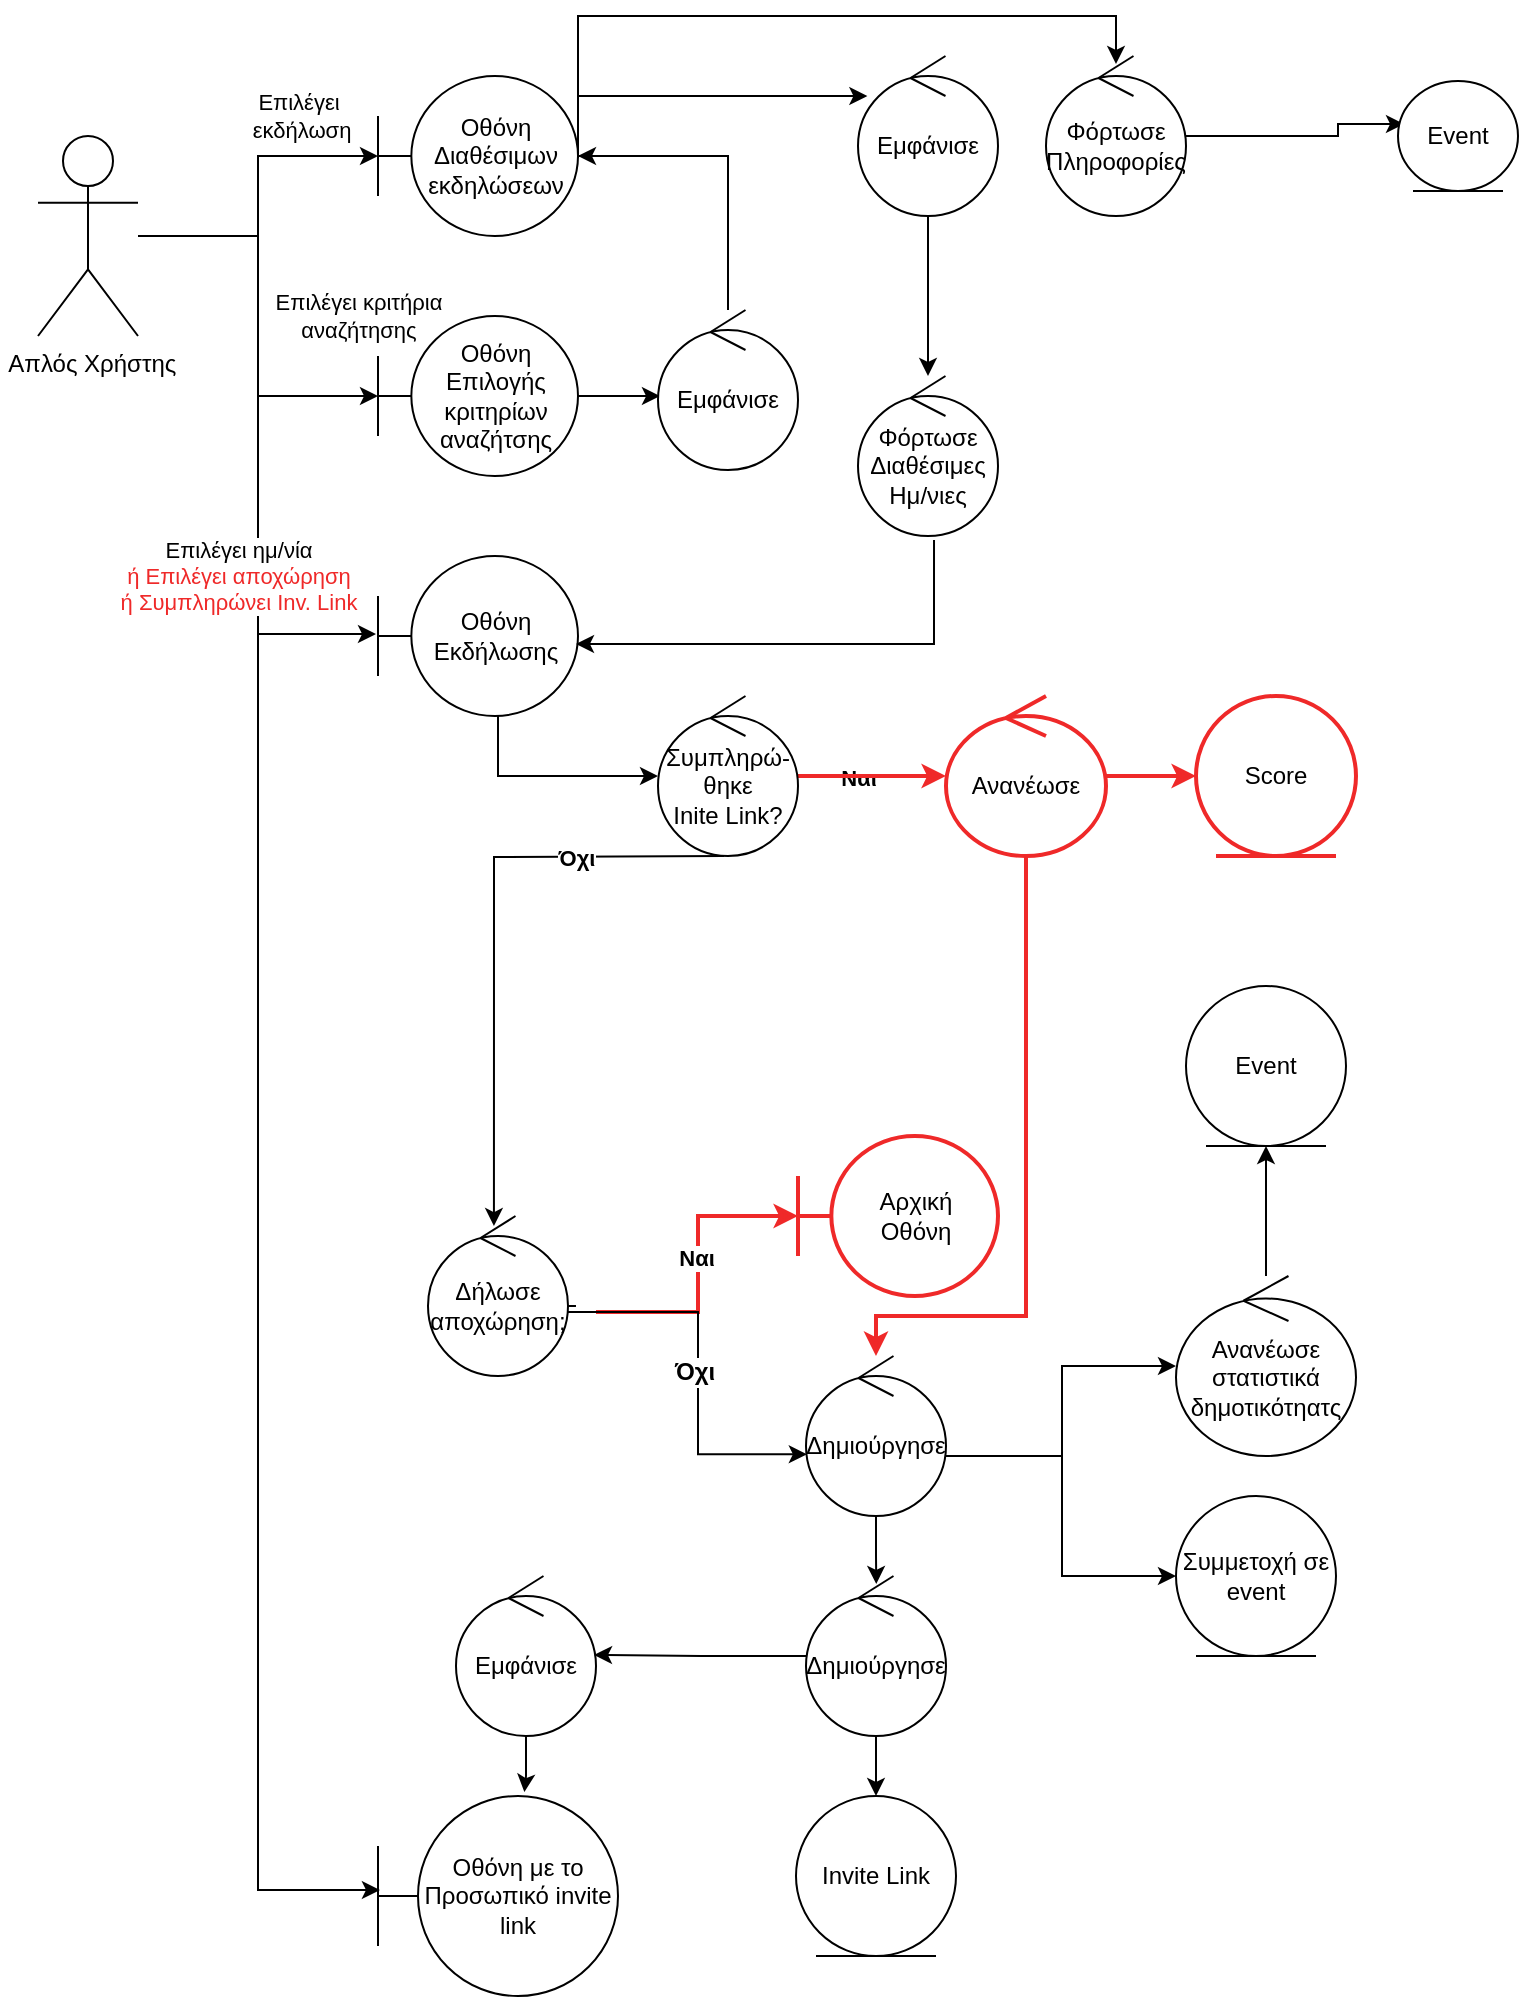 <mxfile version="21.2.9" type="device" pages="2">
  <diagram id="t4k0E-SABpgM97s7EL_-" name="Page-3">
    <mxGraphModel dx="1562" dy="818" grid="1" gridSize="10" guides="1" tooltips="1" connect="1" arrows="1" fold="1" page="1" pageScale="1" pageWidth="850" pageHeight="1100" math="0" shadow="0">
      <root>
        <mxCell id="0" />
        <mxCell id="1" parent="0" />
        <mxCell id="RdPhc7EFlPakd53mFmWk-3" style="edgeStyle=orthogonalEdgeStyle;rounded=0;orthogonalLoop=1;jettySize=auto;html=1;" parent="1" source="485rjCYsF4bykk35fohO-1" target="8aYvebIrIMW1gFPimgRE-1" edge="1">
          <mxGeometry relative="1" as="geometry" />
        </mxCell>
        <mxCell id="RdPhc7EFlPakd53mFmWk-4" value="Επιλέγει&lt;br&gt;&amp;nbsp;εκδήλωση" style="edgeLabel;html=1;align=center;verticalAlign=middle;resizable=0;points=[];" parent="RdPhc7EFlPakd53mFmWk-3" vertex="1" connectable="0">
          <mxGeometry x="0.163" y="-5" relative="1" as="geometry">
            <mxPoint x="15" y="-27" as="offset" />
          </mxGeometry>
        </mxCell>
        <mxCell id="NXZrL_3qnQfTrOwrGrDA-2" style="edgeStyle=orthogonalEdgeStyle;rounded=0;orthogonalLoop=1;jettySize=auto;html=1;" parent="1" source="485rjCYsF4bykk35fohO-1" target="NXZrL_3qnQfTrOwrGrDA-1" edge="1">
          <mxGeometry relative="1" as="geometry" />
        </mxCell>
        <mxCell id="NXZrL_3qnQfTrOwrGrDA-3" value="Επιλέγει κριτήρια &lt;br&gt;αναζήτησης" style="edgeLabel;html=1;align=center;verticalAlign=middle;resizable=0;points=[];" parent="NXZrL_3qnQfTrOwrGrDA-2" vertex="1" connectable="0">
          <mxGeometry x="0.17" y="3" relative="1" as="geometry">
            <mxPoint x="47" y="-17" as="offset" />
          </mxGeometry>
        </mxCell>
        <mxCell id="MpqgmqiErPWoHgp3vNXM-6" style="edgeStyle=orthogonalEdgeStyle;rounded=0;orthogonalLoop=1;jettySize=auto;html=1;entryX=0.008;entryY=0.47;entryDx=0;entryDy=0;entryPerimeter=0;" parent="1" source="485rjCYsF4bykk35fohO-1" target="MpqgmqiErPWoHgp3vNXM-4" edge="1">
          <mxGeometry relative="1" as="geometry" />
        </mxCell>
        <mxCell id="NXZrL_3qnQfTrOwrGrDA-12" style="edgeStyle=orthogonalEdgeStyle;rounded=0;orthogonalLoop=1;jettySize=auto;html=1;entryX=-0.01;entryY=0.488;entryDx=0;entryDy=0;entryPerimeter=0;" parent="1" source="485rjCYsF4bykk35fohO-1" target="NXZrL_3qnQfTrOwrGrDA-8" edge="1">
          <mxGeometry relative="1" as="geometry" />
        </mxCell>
        <mxCell id="NXZrL_3qnQfTrOwrGrDA-13" value="&lt;div&gt;Επιλέγει ημ/νία&lt;/div&gt;&lt;div&gt;&lt;font color=&quot;#ef2929&quot;&gt;ή Επιλέγει αποχώρηση&lt;/font&gt;&lt;/div&gt;&lt;div&gt;&lt;font color=&quot;#ef2929&quot;&gt;ή Συμπληρώνει Inv. Link&lt;/font&gt;&lt;br&gt;&lt;/div&gt;" style="edgeLabel;html=1;align=center;verticalAlign=middle;resizable=0;points=[];" parent="NXZrL_3qnQfTrOwrGrDA-12" vertex="1" connectable="0">
          <mxGeometry x="0.283" y="2" relative="1" as="geometry">
            <mxPoint x="-12" y="26" as="offset" />
          </mxGeometry>
        </mxCell>
        <mxCell id="485rjCYsF4bykk35fohO-1" value="&amp;nbsp;Απλός Χρήστης" style="shape=umlActor;verticalLabelPosition=bottom;verticalAlign=top;html=1;outlineConnect=0;" parent="1" vertex="1">
          <mxGeometry x="20" y="90" width="50" height="100" as="geometry" />
        </mxCell>
        <mxCell id="NXZrL_3qnQfTrOwrGrDA-10" style="edgeStyle=orthogonalEdgeStyle;rounded=0;orthogonalLoop=1;jettySize=auto;html=1;exitX=1;exitY=0.513;exitDx=0;exitDy=0;exitPerimeter=0;" parent="1" source="8aYvebIrIMW1gFPimgRE-1" target="NXZrL_3qnQfTrOwrGrDA-9" edge="1">
          <mxGeometry relative="1" as="geometry">
            <Array as="points">
              <mxPoint x="290" y="70" />
            </Array>
          </mxGeometry>
        </mxCell>
        <mxCell id="pocAShm2PfLImW9XRwCX-2" style="edgeStyle=orthogonalEdgeStyle;rounded=0;orthogonalLoop=1;jettySize=auto;html=1;entryX=0.5;entryY=0.05;entryDx=0;entryDy=0;entryPerimeter=0;exitX=1.04;exitY=0.5;exitDx=0;exitDy=0;exitPerimeter=0;" edge="1" parent="1" source="8aYvebIrIMW1gFPimgRE-1" target="pocAShm2PfLImW9XRwCX-1">
          <mxGeometry relative="1" as="geometry">
            <mxPoint x="290" y="90" as="sourcePoint" />
            <Array as="points">
              <mxPoint x="290" y="100" />
              <mxPoint x="290" y="30" />
              <mxPoint x="559" y="30" />
            </Array>
          </mxGeometry>
        </mxCell>
        <mxCell id="8aYvebIrIMW1gFPimgRE-1" value="Οθόνη Διαθέσιμων εκδηλώσεων" style="shape=umlBoundary;whiteSpace=wrap;html=1;" parent="1" vertex="1">
          <mxGeometry x="190" y="60" width="100" height="80" as="geometry" />
        </mxCell>
        <mxCell id="NXZrL_3qnQfTrOwrGrDA-6" style="edgeStyle=orthogonalEdgeStyle;rounded=0;orthogonalLoop=1;jettySize=auto;html=1;entryX=0.014;entryY=0.538;entryDx=0;entryDy=0;entryPerimeter=0;" parent="1" source="NXZrL_3qnQfTrOwrGrDA-1" target="NXZrL_3qnQfTrOwrGrDA-5" edge="1">
          <mxGeometry relative="1" as="geometry" />
        </mxCell>
        <mxCell id="NXZrL_3qnQfTrOwrGrDA-1" value="Οθόνη Επιλογής κριτηρίων αναζήτσης" style="shape=umlBoundary;whiteSpace=wrap;html=1;" parent="1" vertex="1">
          <mxGeometry x="190" y="180" width="100" height="80" as="geometry" />
        </mxCell>
        <mxCell id="NXZrL_3qnQfTrOwrGrDA-7" style="edgeStyle=orthogonalEdgeStyle;rounded=0;orthogonalLoop=1;jettySize=auto;html=1;" parent="1" source="NXZrL_3qnQfTrOwrGrDA-5" target="8aYvebIrIMW1gFPimgRE-1" edge="1">
          <mxGeometry relative="1" as="geometry">
            <Array as="points">
              <mxPoint x="365" y="100" />
            </Array>
          </mxGeometry>
        </mxCell>
        <mxCell id="NXZrL_3qnQfTrOwrGrDA-5" value="Εμφάνισε" style="ellipse;shape=umlControl;whiteSpace=wrap;html=1;" parent="1" vertex="1">
          <mxGeometry x="330" y="177" width="70" height="80" as="geometry" />
        </mxCell>
        <mxCell id="8i0UhGORvvbaVkcxgrIk-2" style="edgeStyle=orthogonalEdgeStyle;rounded=0;orthogonalLoop=1;jettySize=auto;html=1;" parent="1" source="NXZrL_3qnQfTrOwrGrDA-8" target="BCX9HXl51WvZ3bwdL8ku-1" edge="1">
          <mxGeometry relative="1" as="geometry">
            <Array as="points">
              <mxPoint x="250" y="410" />
            </Array>
          </mxGeometry>
        </mxCell>
        <mxCell id="NXZrL_3qnQfTrOwrGrDA-8" value="&lt;div&gt;Οθόνη&lt;/div&gt;&lt;div&gt;Εκδήλωσης&lt;br&gt;&lt;/div&gt;" style="shape=umlBoundary;whiteSpace=wrap;html=1;" parent="1" vertex="1">
          <mxGeometry x="190" y="300" width="100" height="80" as="geometry" />
        </mxCell>
        <mxCell id="pocAShm2PfLImW9XRwCX-6" value="" style="edgeStyle=orthogonalEdgeStyle;rounded=0;orthogonalLoop=1;jettySize=auto;html=1;" edge="1" parent="1" source="NXZrL_3qnQfTrOwrGrDA-9" target="pocAShm2PfLImW9XRwCX-5">
          <mxGeometry relative="1" as="geometry" />
        </mxCell>
        <mxCell id="NXZrL_3qnQfTrOwrGrDA-9" value="Εμφάνισε" style="ellipse;shape=umlControl;whiteSpace=wrap;html=1;" parent="1" vertex="1">
          <mxGeometry x="430" y="50" width="70" height="80" as="geometry" />
        </mxCell>
        <mxCell id="BCX9HXl51WvZ3bwdL8ku-5" style="edgeStyle=orthogonalEdgeStyle;rounded=0;orthogonalLoop=1;jettySize=auto;html=1;entryX=0.471;entryY=0.063;entryDx=0;entryDy=0;entryPerimeter=0;" parent="1" target="pocAShm2PfLImW9XRwCX-8" edge="1">
          <mxGeometry relative="1" as="geometry">
            <Array as="points" />
            <mxPoint x="363.0" y="450.004" as="sourcePoint" />
            <mxPoint x="362.97" y="520.04" as="targetPoint" />
          </mxGeometry>
        </mxCell>
        <mxCell id="BCX9HXl51WvZ3bwdL8ku-6" value="&lt;b&gt;Ναι&lt;/b&gt;" style="edgeLabel;html=1;align=center;verticalAlign=middle;resizable=0;points=[];" parent="BCX9HXl51WvZ3bwdL8ku-5" vertex="1" connectable="0">
          <mxGeometry x="-0.202" relative="1" as="geometry">
            <mxPoint x="182" y="-44" as="offset" />
          </mxGeometry>
        </mxCell>
        <mxCell id="cA_QYkyTXe2NhLURIJ-S-3" style="edgeStyle=orthogonalEdgeStyle;rounded=0;orthogonalLoop=1;jettySize=auto;html=1;fillColor=#f8cecc;strokeColor=#ef2929;strokeWidth=2;" parent="1" source="BCX9HXl51WvZ3bwdL8ku-1" edge="1">
          <mxGeometry relative="1" as="geometry">
            <mxPoint x="474" y="410" as="targetPoint" />
          </mxGeometry>
        </mxCell>
        <mxCell id="cA_QYkyTXe2NhLURIJ-S-4" value="&lt;b&gt;Όχι&lt;/b&gt;" style="edgeLabel;html=1;align=center;verticalAlign=middle;resizable=0;points=[];" parent="cA_QYkyTXe2NhLURIJ-S-3" vertex="1" connectable="0">
          <mxGeometry x="0.25" y="-3" relative="1" as="geometry">
            <mxPoint x="-157" y="37" as="offset" />
          </mxGeometry>
        </mxCell>
        <mxCell id="BCX9HXl51WvZ3bwdL8ku-1" value="&lt;div&gt;Συμπληρώ-&lt;/div&gt;&lt;div&gt;θηκε&lt;/div&gt;&lt;div&gt;Inite Link?&lt;br&gt;&lt;/div&gt;" style="ellipse;shape=umlControl;whiteSpace=wrap;html=1;" parent="1" vertex="1">
          <mxGeometry x="330" y="370" width="70" height="80" as="geometry" />
        </mxCell>
        <mxCell id="6gQCje3aT5bfTaFtWArD-2" style="edgeStyle=orthogonalEdgeStyle;rounded=0;orthogonalLoop=1;jettySize=auto;html=1;fillColor=#f8cecc;strokeColor=#ef2929;strokeWidth=2;" parent="1" target="6gQCje3aT5bfTaFtWArD-1" edge="1">
          <mxGeometry relative="1" as="geometry">
            <Array as="points">
              <mxPoint x="350" y="678" />
              <mxPoint x="350" y="630" />
            </Array>
            <mxPoint x="299" y="678" as="sourcePoint" />
          </mxGeometry>
        </mxCell>
        <mxCell id="6gQCje3aT5bfTaFtWArD-3" value="&lt;b&gt;Ναι&lt;/b&gt;" style="edgeLabel;html=1;align=center;verticalAlign=middle;resizable=0;points=[];" parent="6gQCje3aT5bfTaFtWArD-2" vertex="1" connectable="0">
          <mxGeometry x="-0.275" y="1" relative="1" as="geometry">
            <mxPoint y="-24" as="offset" />
          </mxGeometry>
        </mxCell>
        <mxCell id="6gQCje3aT5bfTaFtWArD-4" style="edgeStyle=orthogonalEdgeStyle;rounded=0;orthogonalLoop=1;jettySize=auto;html=1;entryX=0.006;entryY=0.614;entryDx=0;entryDy=0;entryPerimeter=0;exitX=1.057;exitY=0.563;exitDx=0;exitDy=0;exitPerimeter=0;" parent="1" edge="1" source="pocAShm2PfLImW9XRwCX-8">
          <mxGeometry relative="1" as="geometry">
            <mxPoint x="404.42" y="749.12" as="targetPoint" />
            <Array as="points">
              <mxPoint x="279" y="678" />
              <mxPoint x="350" y="678" />
              <mxPoint x="350" y="749" />
            </Array>
            <mxPoint x="299" y="678" as="sourcePoint" />
          </mxGeometry>
        </mxCell>
        <mxCell id="6gQCje3aT5bfTaFtWArD-5" value="&lt;b&gt;Όχι&lt;/b&gt;" style="edgeLabel;html=1;align=center;verticalAlign=middle;resizable=0;points=[];fontSize=12;" parent="6gQCje3aT5bfTaFtWArD-4" vertex="1" connectable="0">
          <mxGeometry x="0.24" y="-2" relative="1" as="geometry">
            <mxPoint y="-16" as="offset" />
          </mxGeometry>
        </mxCell>
        <mxCell id="6gQCje3aT5bfTaFtWArD-1" value="&lt;div&gt;Αρχική&lt;/div&gt;&lt;div&gt;Οθόνη&lt;br&gt;&lt;/div&gt;" style="shape=umlBoundary;whiteSpace=wrap;html=1;strokeColor=#ef2929;strokeWidth=2;" parent="1" vertex="1">
          <mxGeometry x="400" y="590" width="100" height="80" as="geometry" />
        </mxCell>
        <mxCell id="MpqgmqiErPWoHgp3vNXM-9" style="edgeStyle=orthogonalEdgeStyle;rounded=0;orthogonalLoop=1;jettySize=auto;html=1;" parent="1" source="MpqgmqiErPWoHgp3vNXM-1" target="MpqgmqiErPWoHgp3vNXM-8" edge="1">
          <mxGeometry relative="1" as="geometry">
            <Array as="points">
              <mxPoint x="532" y="750" />
              <mxPoint x="532" y="705" />
            </Array>
          </mxGeometry>
        </mxCell>
        <mxCell id="8i0UhGORvvbaVkcxgrIk-4" style="edgeStyle=orthogonalEdgeStyle;rounded=0;orthogonalLoop=1;jettySize=auto;html=1;" parent="1" source="MpqgmqiErPWoHgp3vNXM-1" target="8i0UhGORvvbaVkcxgrIk-3" edge="1">
          <mxGeometry relative="1" as="geometry">
            <Array as="points">
              <mxPoint x="532" y="750" />
              <mxPoint x="532" y="810" />
            </Array>
          </mxGeometry>
        </mxCell>
        <mxCell id="UJacOlHFctdMWeNUAbmr-2" style="edgeStyle=orthogonalEdgeStyle;rounded=0;orthogonalLoop=1;jettySize=auto;html=1;entryX=0.502;entryY=0.05;entryDx=0;entryDy=0;entryPerimeter=0;" parent="1" source="MpqgmqiErPWoHgp3vNXM-1" target="UJacOlHFctdMWeNUAbmr-1" edge="1">
          <mxGeometry relative="1" as="geometry" />
        </mxCell>
        <mxCell id="MpqgmqiErPWoHgp3vNXM-1" value="Δημιούργησε" style="ellipse;shape=umlControl;whiteSpace=wrap;html=1;" parent="1" vertex="1">
          <mxGeometry x="404" y="700" width="70" height="80" as="geometry" />
        </mxCell>
        <mxCell id="MpqgmqiErPWoHgp3vNXM-5" style="edgeStyle=orthogonalEdgeStyle;rounded=0;orthogonalLoop=1;jettySize=auto;html=1;entryX=0.61;entryY=-0.02;entryDx=0;entryDy=0;entryPerimeter=0;" parent="1" source="MpqgmqiErPWoHgp3vNXM-2" target="MpqgmqiErPWoHgp3vNXM-4" edge="1">
          <mxGeometry relative="1" as="geometry" />
        </mxCell>
        <mxCell id="MpqgmqiErPWoHgp3vNXM-2" value="Εμφάνισε" style="ellipse;shape=umlControl;whiteSpace=wrap;html=1;" parent="1" vertex="1">
          <mxGeometry x="229" y="810" width="70" height="80" as="geometry" />
        </mxCell>
        <mxCell id="MpqgmqiErPWoHgp3vNXM-4" value="Οθόνη με το Προσωπικό invite link" style="shape=umlBoundary;whiteSpace=wrap;html=1;" parent="1" vertex="1">
          <mxGeometry x="190" y="920" width="120" height="100" as="geometry" />
        </mxCell>
        <mxCell id="cA_QYkyTXe2NhLURIJ-S-2" style="edgeStyle=orthogonalEdgeStyle;rounded=0;orthogonalLoop=1;jettySize=auto;html=1;entryX=0.5;entryY=1;entryDx=0;entryDy=0;" parent="1" source="MpqgmqiErPWoHgp3vNXM-8" target="cA_QYkyTXe2NhLURIJ-S-1" edge="1">
          <mxGeometry relative="1" as="geometry" />
        </mxCell>
        <mxCell id="MpqgmqiErPWoHgp3vNXM-8" value="Ανανέωσε στατιστικά δημοτικότηατς" style="ellipse;shape=umlControl;whiteSpace=wrap;html=1;" parent="1" vertex="1">
          <mxGeometry x="589" y="660" width="90" height="90" as="geometry" />
        </mxCell>
        <mxCell id="cA_QYkyTXe2NhLURIJ-S-1" value="Event" style="ellipse;shape=umlEntity;whiteSpace=wrap;html=1;" parent="1" vertex="1">
          <mxGeometry x="594" y="515" width="80" height="80" as="geometry" />
        </mxCell>
        <mxCell id="cA_QYkyTXe2NhLURIJ-S-9" style="edgeStyle=orthogonalEdgeStyle;rounded=0;orthogonalLoop=1;jettySize=auto;html=1;fillColor=#f8cecc;strokeColor=#ef2929;strokeWidth=2;" parent="1" source="cA_QYkyTXe2NhLURIJ-S-6" target="cA_QYkyTXe2NhLURIJ-S-7" edge="1">
          <mxGeometry relative="1" as="geometry" />
        </mxCell>
        <mxCell id="cA_QYkyTXe2NhLURIJ-S-11" style="edgeStyle=orthogonalEdgeStyle;rounded=0;orthogonalLoop=1;jettySize=auto;html=1;fillColor=#f8cecc;strokeColor=#ef2929;strokeWidth=2;" parent="1" source="cA_QYkyTXe2NhLURIJ-S-6" target="MpqgmqiErPWoHgp3vNXM-1" edge="1">
          <mxGeometry relative="1" as="geometry">
            <Array as="points">
              <mxPoint x="514" y="680" />
              <mxPoint x="439" y="680" />
            </Array>
          </mxGeometry>
        </mxCell>
        <mxCell id="cA_QYkyTXe2NhLURIJ-S-6" value="Ανανέωσε" style="ellipse;shape=umlControl;whiteSpace=wrap;html=1;strokeColor=#ef2929;strokeWidth=2;" parent="1" vertex="1">
          <mxGeometry x="474" y="370" width="80" height="80" as="geometry" />
        </mxCell>
        <mxCell id="cA_QYkyTXe2NhLURIJ-S-7" value="Score" style="ellipse;shape=umlEntity;whiteSpace=wrap;html=1;strokeColor=#ef2929;strokeWidth=2;" parent="1" vertex="1">
          <mxGeometry x="599" y="370" width="80" height="80" as="geometry" />
        </mxCell>
        <mxCell id="8i0UhGORvvbaVkcxgrIk-3" value="Συμμετοχή σε event" style="ellipse;shape=umlEntity;whiteSpace=wrap;html=1;" parent="1" vertex="1">
          <mxGeometry x="589" y="770" width="80" height="80" as="geometry" />
        </mxCell>
        <mxCell id="8i0UhGORvvbaVkcxgrIk-5" value="Invite Link" style="ellipse;shape=umlEntity;whiteSpace=wrap;html=1;" parent="1" vertex="1">
          <mxGeometry x="399" y="920" width="80" height="80" as="geometry" />
        </mxCell>
        <mxCell id="UJacOlHFctdMWeNUAbmr-3" style="edgeStyle=orthogonalEdgeStyle;rounded=0;orthogonalLoop=1;jettySize=auto;html=1;entryX=0.5;entryY=0;entryDx=0;entryDy=0;" parent="1" source="UJacOlHFctdMWeNUAbmr-1" target="8i0UhGORvvbaVkcxgrIk-5" edge="1">
          <mxGeometry relative="1" as="geometry">
            <mxPoint x="439" y="910" as="targetPoint" />
          </mxGeometry>
        </mxCell>
        <mxCell id="UJacOlHFctdMWeNUAbmr-4" style="edgeStyle=orthogonalEdgeStyle;rounded=0;orthogonalLoop=1;jettySize=auto;html=1;entryX=0.986;entryY=0.493;entryDx=0;entryDy=0;entryPerimeter=0;" parent="1" source="UJacOlHFctdMWeNUAbmr-1" target="MpqgmqiErPWoHgp3vNXM-2" edge="1">
          <mxGeometry relative="1" as="geometry" />
        </mxCell>
        <mxCell id="UJacOlHFctdMWeNUAbmr-1" value="Δημιούργησε" style="ellipse;shape=umlControl;whiteSpace=wrap;html=1;" parent="1" vertex="1">
          <mxGeometry x="404" y="810" width="70" height="80" as="geometry" />
        </mxCell>
        <mxCell id="pocAShm2PfLImW9XRwCX-4" style="edgeStyle=orthogonalEdgeStyle;rounded=0;orthogonalLoop=1;jettySize=auto;html=1;entryX=0.05;entryY=0.391;entryDx=0;entryDy=0;entryPerimeter=0;" edge="1" parent="1" source="pocAShm2PfLImW9XRwCX-1" target="pocAShm2PfLImW9XRwCX-3">
          <mxGeometry relative="1" as="geometry">
            <Array as="points">
              <mxPoint x="670" y="90" />
              <mxPoint x="670" y="84" />
            </Array>
          </mxGeometry>
        </mxCell>
        <mxCell id="pocAShm2PfLImW9XRwCX-1" value="&lt;div&gt;Φόρτωσε&lt;/div&gt;&lt;div&gt;Πληροφορίες&lt;br&gt;&lt;/div&gt;" style="ellipse;shape=umlControl;whiteSpace=wrap;html=1;" vertex="1" parent="1">
          <mxGeometry x="524" y="50" width="70" height="80" as="geometry" />
        </mxCell>
        <mxCell id="pocAShm2PfLImW9XRwCX-3" value="Event" style="ellipse;shape=umlEntity;whiteSpace=wrap;html=1;" vertex="1" parent="1">
          <mxGeometry x="700" y="62.5" width="60" height="55" as="geometry" />
        </mxCell>
        <mxCell id="pocAShm2PfLImW9XRwCX-7" style="edgeStyle=orthogonalEdgeStyle;rounded=0;orthogonalLoop=1;jettySize=auto;html=1;entryX=0.99;entryY=0.55;entryDx=0;entryDy=0;entryPerimeter=0;exitX=0.543;exitY=1.025;exitDx=0;exitDy=0;exitPerimeter=0;" edge="1" parent="1" source="pocAShm2PfLImW9XRwCX-5" target="NXZrL_3qnQfTrOwrGrDA-8">
          <mxGeometry relative="1" as="geometry">
            <Array as="points">
              <mxPoint x="468" y="344" />
            </Array>
          </mxGeometry>
        </mxCell>
        <mxCell id="pocAShm2PfLImW9XRwCX-5" value="&lt;div&gt;Φόρτωσε Διαθέσιμες&lt;/div&gt;&lt;div&gt;Ημ/νιες&lt;br&gt;&lt;/div&gt;" style="ellipse;shape=umlControl;whiteSpace=wrap;html=1;" vertex="1" parent="1">
          <mxGeometry x="430" y="210" width="70" height="80" as="geometry" />
        </mxCell>
        <mxCell id="pocAShm2PfLImW9XRwCX-8" value="Δήλωσε αποχώρηση;" style="ellipse;shape=umlControl;whiteSpace=wrap;html=1;" vertex="1" parent="1">
          <mxGeometry x="215" y="630" width="70" height="80" as="geometry" />
        </mxCell>
      </root>
    </mxGraphModel>
  </diagram>
  <diagram id="2KaHTcqRT0IbO6rxHAML" name="Page-4">
    <mxGraphModel dx="1802" dy="818" grid="1" gridSize="10" guides="1" tooltips="1" connect="1" arrows="1" fold="1" page="1" pageScale="1" pageWidth="850" pageHeight="1100" math="0" shadow="0">
      <root>
        <mxCell id="0" />
        <mxCell id="1" parent="0" />
        <mxCell id="g-JDf_nJGmnyqQCLsM5n-1" style="edgeStyle=orthogonalEdgeStyle;rounded=0;orthogonalLoop=1;jettySize=auto;html=1;" parent="1" source="g-JDf_nJGmnyqQCLsM5n-15" target="g-JDf_nJGmnyqQCLsM5n-21" edge="1">
          <mxGeometry relative="1" as="geometry">
            <Array as="points">
              <mxPoint x="157" y="136" />
              <mxPoint x="157" y="76" />
            </Array>
          </mxGeometry>
        </mxCell>
        <mxCell id="g-JDf_nJGmnyqQCLsM5n-2" value="&lt;span style=&quot;font-size: 12px;&quot;&gt;Επιλέγει&lt;/span&gt;" style="edgeLabel;html=1;align=center;verticalAlign=middle;resizable=0;points=[];" parent="g-JDf_nJGmnyqQCLsM5n-1" vertex="1" connectable="0">
          <mxGeometry x="0.112" relative="1" as="geometry">
            <mxPoint x="16" y="1000" as="offset" />
          </mxGeometry>
        </mxCell>
        <mxCell id="g-JDf_nJGmnyqQCLsM5n-3" style="edgeStyle=orthogonalEdgeStyle;rounded=0;orthogonalLoop=1;jettySize=auto;html=1;" parent="1" source="g-JDf_nJGmnyqQCLsM5n-15" edge="1">
          <mxGeometry relative="1" as="geometry">
            <mxPoint x="91" y="146" as="sourcePoint" />
            <mxPoint x="263" y="196" as="targetPoint" />
            <Array as="points">
              <mxPoint x="157" y="136" />
              <mxPoint x="157" y="196" />
            </Array>
          </mxGeometry>
        </mxCell>
        <mxCell id="g-JDf_nJGmnyqQCLsM5n-4" value="&lt;font style=&quot;font-size: 12px;&quot;&gt;Επιλέγει διαθέσιμα&lt;br&gt;&amp;nbsp;Tags&lt;/font&gt;" style="edgeLabel;html=1;align=center;verticalAlign=middle;resizable=0;points=[];" parent="g-JDf_nJGmnyqQCLsM5n-3" vertex="1" connectable="0">
          <mxGeometry x="0.104" relative="1" as="geometry">
            <mxPoint x="40" y="-20" as="offset" />
          </mxGeometry>
        </mxCell>
        <mxCell id="g-JDf_nJGmnyqQCLsM5n-5" style="edgeStyle=orthogonalEdgeStyle;rounded=0;orthogonalLoop=1;jettySize=auto;html=1;entryX=-0.016;entryY=0.501;entryDx=0;entryDy=0;entryPerimeter=0;" parent="1" target="g-JDf_nJGmnyqQCLsM5n-31" edge="1">
          <mxGeometry relative="1" as="geometry">
            <Array as="points">
              <mxPoint x="157" y="136" />
              <mxPoint x="157" y="416" />
            </Array>
            <mxPoint x="110" y="136" as="sourcePoint" />
            <mxPoint x="237" y="416" as="targetPoint" />
          </mxGeometry>
        </mxCell>
        <mxCell id="g-JDf_nJGmnyqQCLsM5n-6" value="&lt;font style=&quot;font-size: 12px;&quot;&gt;Επιλέγει Template&lt;/font&gt;" style="edgeLabel;html=1;align=center;verticalAlign=middle;resizable=0;points=[];" parent="g-JDf_nJGmnyqQCLsM5n-5" vertex="1" connectable="0">
          <mxGeometry x="0.097" y="2" relative="1" as="geometry">
            <mxPoint x="58" y="62" as="offset" />
          </mxGeometry>
        </mxCell>
        <mxCell id="g-JDf_nJGmnyqQCLsM5n-7" style="edgeStyle=orthogonalEdgeStyle;rounded=0;orthogonalLoop=1;jettySize=auto;html=1;entryX=-0.027;entryY=0.498;entryDx=0;entryDy=0;entryPerimeter=0;" parent="1" target="g-JDf_nJGmnyqQCLsM5n-40" edge="1">
          <mxGeometry relative="1" as="geometry">
            <mxPoint x="107" y="136" as="sourcePoint" />
            <mxPoint x="237" y="536" as="targetPoint" />
            <Array as="points">
              <mxPoint x="157" y="136" />
              <mxPoint x="157" y="616" />
              <mxPoint x="254" y="616" />
            </Array>
          </mxGeometry>
        </mxCell>
        <mxCell id="g-JDf_nJGmnyqQCLsM5n-8" value="&lt;font style=&quot;font-size: 12px;&quot;&gt;Συμπλήρωνει&lt;br&gt;&amp;nbsp;κείμενο&lt;br&gt;&lt;/font&gt;" style="edgeLabel;html=1;align=center;verticalAlign=middle;resizable=0;points=[];" parent="g-JDf_nJGmnyqQCLsM5n-7" vertex="1" connectable="0">
          <mxGeometry x="0.567" y="-2" relative="1" as="geometry">
            <mxPoint x="52" y="18" as="offset" />
          </mxGeometry>
        </mxCell>
        <mxCell id="g-JDf_nJGmnyqQCLsM5n-9" style="edgeStyle=orthogonalEdgeStyle;rounded=0;orthogonalLoop=1;jettySize=auto;html=1;entryX=-0.04;entryY=0.5;entryDx=0;entryDy=0;entryPerimeter=0;" parent="1" source="g-JDf_nJGmnyqQCLsM5n-15" target="g-JDf_nJGmnyqQCLsM5n-50" edge="1">
          <mxGeometry relative="1" as="geometry">
            <mxPoint x="87" y="216" as="sourcePoint" />
            <mxPoint x="237" y="746" as="targetPoint" />
            <Array as="points">
              <mxPoint x="157" y="136" />
              <mxPoint x="157" y="776" />
              <mxPoint x="253" y="776" />
            </Array>
          </mxGeometry>
        </mxCell>
        <mxCell id="g-JDf_nJGmnyqQCLsM5n-10" value="&lt;font style=&quot;font-size: 12px;&quot;&gt;Ανεβάζει&lt;br&gt;Πολυμέσα&lt;/font&gt;" style="edgeLabel;html=1;align=center;verticalAlign=middle;resizable=0;points=[];" parent="g-JDf_nJGmnyqQCLsM5n-9" vertex="1" connectable="0">
          <mxGeometry x="0.586" relative="1" as="geometry">
            <mxPoint x="50" y="35" as="offset" />
          </mxGeometry>
        </mxCell>
        <mxCell id="g-JDf_nJGmnyqQCLsM5n-11" style="edgeStyle=orthogonalEdgeStyle;rounded=0;orthogonalLoop=1;jettySize=auto;html=1;entryX=-0.022;entryY=0.497;entryDx=0;entryDy=0;entryPerimeter=0;" parent="1" target="g-JDf_nJGmnyqQCLsM5n-59" edge="1">
          <mxGeometry relative="1" as="geometry">
            <mxPoint x="107" y="136" as="sourcePoint" />
            <mxPoint x="256.51" y="697.07" as="targetPoint" />
            <Array as="points">
              <mxPoint x="157" y="136" />
              <mxPoint x="157" y="906" />
              <mxPoint x="227" y="906" />
            </Array>
          </mxGeometry>
        </mxCell>
        <mxCell id="g-JDf_nJGmnyqQCLsM5n-12" value="&lt;font style=&quot;font-size: 12px;&quot;&gt;Δήλωνει το Τέλος της&lt;br&gt;&amp;nbsp;ανάπτυξης&amp;nbsp;&lt;br&gt;εικονικής ξενάγησης&lt;/font&gt;" style="edgeLabel;html=1;align=center;verticalAlign=middle;resizable=0;points=[];" parent="g-JDf_nJGmnyqQCLsM5n-11" vertex="1" connectable="0">
          <mxGeometry x="0.632" y="1" relative="1" as="geometry">
            <mxPoint x="59" y="21" as="offset" />
          </mxGeometry>
        </mxCell>
        <mxCell id="g-JDf_nJGmnyqQCLsM5n-99" style="edgeStyle=orthogonalEdgeStyle;rounded=0;orthogonalLoop=1;jettySize=auto;html=1;entryX=0.006;entryY=0.496;entryDx=0;entryDy=0;entryPerimeter=0;" parent="1" source="g-JDf_nJGmnyqQCLsM5n-15" target="g-JDf_nJGmnyqQCLsM5n-72" edge="1">
          <mxGeometry relative="1" as="geometry">
            <Array as="points">
              <mxPoint x="157" y="136" />
              <mxPoint x="157" y="1096" />
            </Array>
          </mxGeometry>
        </mxCell>
        <mxCell id="g-JDf_nJGmnyqQCLsM5n-15" value="&lt;b&gt;&lt;font style=&quot;font-size: 14px;&quot;&gt;&amp;nbsp;Χειριστής &lt;/font&gt;&lt;/b&gt;" style="shape=umlActor;verticalLabelPosition=bottom;verticalAlign=top;html=1;outlineConnect=0;" parent="1" vertex="1">
          <mxGeometry x="60" y="96" width="50" height="100" as="geometry" />
        </mxCell>
        <mxCell id="g-JDf_nJGmnyqQCLsM5n-16" style="edgeStyle=orthogonalEdgeStyle;rounded=0;orthogonalLoop=1;jettySize=auto;html=1;exitX=0.5;exitY=0;exitDx=0;exitDy=0;exitPerimeter=0;entryX=0;entryY=1;entryDx=0;entryDy=0;entryPerimeter=0;" parent="1" target="g-JDf_nJGmnyqQCLsM5n-15" edge="1">
          <mxGeometry relative="1" as="geometry">
            <mxPoint x="45" y="276" as="sourcePoint" />
            <Array as="points">
              <mxPoint x="47" y="276" />
              <mxPoint x="47" y="196" />
            </Array>
          </mxGeometry>
        </mxCell>
        <mxCell id="g-JDf_nJGmnyqQCLsM5n-17" value="Ξεναγός" style="shape=umlActor;verticalLabelPosition=bottom;verticalAlign=top;html=1;outlineConnect=0;" parent="1" vertex="1">
          <mxGeometry x="30" y="276" width="30" height="60" as="geometry" />
        </mxCell>
        <mxCell id="g-JDf_nJGmnyqQCLsM5n-18" style="edgeStyle=orthogonalEdgeStyle;rounded=0;orthogonalLoop=1;jettySize=auto;html=1;entryX=1;entryY=1;entryDx=0;entryDy=0;entryPerimeter=0;" parent="1" source="g-JDf_nJGmnyqQCLsM5n-19" target="g-JDf_nJGmnyqQCLsM5n-15" edge="1">
          <mxGeometry relative="1" as="geometry">
            <Array as="points">
              <mxPoint x="122" y="196" />
            </Array>
          </mxGeometry>
        </mxCell>
        <mxCell id="g-JDf_nJGmnyqQCLsM5n-19" value="&lt;div&gt;Πολιτιστικός&lt;/div&gt;&lt;div&gt;Οργανισμός&lt;/div&gt;" style="shape=umlActor;verticalLabelPosition=bottom;verticalAlign=top;html=1;outlineConnect=0;" parent="1" vertex="1">
          <mxGeometry x="107" y="276" width="30" height="60" as="geometry" />
        </mxCell>
        <mxCell id="g-JDf_nJGmnyqQCLsM5n-20" style="edgeStyle=orthogonalEdgeStyle;rounded=0;orthogonalLoop=1;jettySize=auto;html=1;entryX=0;entryY=0.575;entryDx=0;entryDy=0;entryPerimeter=0;" parent="1" source="g-JDf_nJGmnyqQCLsM5n-21" target="g-JDf_nJGmnyqQCLsM5n-24" edge="1">
          <mxGeometry relative="1" as="geometry" />
        </mxCell>
        <mxCell id="g-JDf_nJGmnyqQCLsM5n-21" value="Οθόνη Δημιουργίας εικονικών ξεναγήσεων" style="shape=umlBoundary;whiteSpace=wrap;html=1;" parent="1" vertex="1">
          <mxGeometry x="267" y="36" width="100" height="80" as="geometry" />
        </mxCell>
        <mxCell id="g-JDf_nJGmnyqQCLsM5n-22" style="rounded=0;orthogonalLoop=1;jettySize=auto;html=1;entryX=0.5;entryY=0;entryDx=0;entryDy=0;" parent="1" source="g-JDf_nJGmnyqQCLsM5n-24" target="g-JDf_nJGmnyqQCLsM5n-25" edge="1">
          <mxGeometry relative="1" as="geometry" />
        </mxCell>
        <mxCell id="g-JDf_nJGmnyqQCLsM5n-23" style="edgeStyle=orthogonalEdgeStyle;rounded=0;orthogonalLoop=1;jettySize=auto;html=1;entryX=0.571;entryY=0;entryDx=0;entryDy=0;entryPerimeter=0;" parent="1" source="g-JDf_nJGmnyqQCLsM5n-24" target="g-JDf_nJGmnyqQCLsM5n-27" edge="1">
          <mxGeometry relative="1" as="geometry">
            <Array as="points">
              <mxPoint x="517" y="126" />
              <mxPoint x="427" y="126" />
            </Array>
          </mxGeometry>
        </mxCell>
        <mxCell id="g-JDf_nJGmnyqQCLsM5n-24" value="Φόρτωσε" style="ellipse;shape=umlControl;whiteSpace=wrap;html=1;" parent="1" vertex="1">
          <mxGeometry x="482" y="30" width="70" height="80" as="geometry" />
        </mxCell>
        <mxCell id="g-JDf_nJGmnyqQCLsM5n-25" value="Tags" style="ellipse;shape=umlEntity;whiteSpace=wrap;html=1;" parent="1" vertex="1">
          <mxGeometry x="477" y="156" width="80" height="80" as="geometry" />
        </mxCell>
        <mxCell id="g-JDf_nJGmnyqQCLsM5n-26" style="edgeStyle=orthogonalEdgeStyle;rounded=0;orthogonalLoop=1;jettySize=auto;html=1;" parent="1" source="g-JDf_nJGmnyqQCLsM5n-27" target="g-JDf_nJGmnyqQCLsM5n-29" edge="1">
          <mxGeometry relative="1" as="geometry" />
        </mxCell>
        <mxCell id="g-JDf_nJGmnyqQCLsM5n-27" value="Εμφάνισε" style="ellipse;shape=umlControl;whiteSpace=wrap;html=1;" parent="1" vertex="1">
          <mxGeometry x="387" y="156" width="70" height="80" as="geometry" />
        </mxCell>
        <mxCell id="g-JDf_nJGmnyqQCLsM5n-28" style="edgeStyle=orthogonalEdgeStyle;rounded=0;orthogonalLoop=1;jettySize=auto;html=1;exitX=0.518;exitY=0.992;exitDx=0;exitDy=0;exitPerimeter=0;entryX=0.513;entryY=0.039;entryDx=0;entryDy=0;entryPerimeter=0;" parent="1" source="g-JDf_nJGmnyqQCLsM5n-29" target="g-JDf_nJGmnyqQCLsM5n-33" edge="1">
          <mxGeometry relative="1" as="geometry">
            <mxPoint x="317" y="256" as="targetPoint" />
            <Array as="points">
              <mxPoint x="319" y="269" />
            </Array>
          </mxGeometry>
        </mxCell>
        <mxCell id="g-JDf_nJGmnyqQCLsM5n-29" value="Πεδίο επιλογής tags" style="shape=umlBoundary;whiteSpace=wrap;html=1;" parent="1" vertex="1">
          <mxGeometry x="267" y="156" width="100" height="80" as="geometry" />
        </mxCell>
        <mxCell id="g-JDf_nJGmnyqQCLsM5n-101" style="edgeStyle=orthogonalEdgeStyle;rounded=0;orthogonalLoop=1;jettySize=auto;html=1;" parent="1" source="g-JDf_nJGmnyqQCLsM5n-31" target="g-JDf_nJGmnyqQCLsM5n-98" edge="1">
          <mxGeometry relative="1" as="geometry" />
        </mxCell>
        <mxCell id="g-JDf_nJGmnyqQCLsM5n-31" value="Οθόνη διαθέσιμων Templates" style="shape=umlBoundary;whiteSpace=wrap;html=1;" parent="1" vertex="1">
          <mxGeometry x="259" y="376" width="100" height="80" as="geometry" />
        </mxCell>
        <mxCell id="g-JDf_nJGmnyqQCLsM5n-32" style="edgeStyle=orthogonalEdgeStyle;rounded=0;orthogonalLoop=1;jettySize=auto;html=1;entryX=0.58;entryY=0.025;entryDx=0;entryDy=0;entryPerimeter=0;" parent="1" source="g-JDf_nJGmnyqQCLsM5n-33" target="g-JDf_nJGmnyqQCLsM5n-31" edge="1">
          <mxGeometry relative="1" as="geometry" />
        </mxCell>
        <mxCell id="g-JDf_nJGmnyqQCLsM5n-33" value="Εμφάνισε" style="ellipse;shape=umlControl;whiteSpace=wrap;html=1;" parent="1" vertex="1">
          <mxGeometry x="282" y="266" width="70" height="80" as="geometry" />
        </mxCell>
        <mxCell id="bBvLLMT0Td3rzqGVYTPw-2" style="edgeStyle=orthogonalEdgeStyle;rounded=0;orthogonalLoop=1;jettySize=auto;html=1;entryX=0;entryY=0.5;entryDx=0;entryDy=0;" parent="1" source="g-JDf_nJGmnyqQCLsM5n-36" target="g-JDf_nJGmnyqQCLsM5n-37" edge="1">
          <mxGeometry relative="1" as="geometry" />
        </mxCell>
        <mxCell id="bBvLLMT0Td3rzqGVYTPw-4" style="edgeStyle=orthogonalEdgeStyle;rounded=0;orthogonalLoop=1;jettySize=auto;html=1;" parent="1" source="g-JDf_nJGmnyqQCLsM5n-36" target="bBvLLMT0Td3rzqGVYTPw-3" edge="1">
          <mxGeometry relative="1" as="geometry" />
        </mxCell>
        <mxCell id="g-JDf_nJGmnyqQCLsM5n-36" value="Δημιούργησε" style="ellipse;shape=umlControl;whiteSpace=wrap;html=1;" parent="1" vertex="1">
          <mxGeometry x="388.91" y="476" width="70" height="80" as="geometry" />
        </mxCell>
        <mxCell id="g-JDf_nJGmnyqQCLsM5n-37" value="&quot;Σελίδα&quot; εικονικής ξενάγησης" style="ellipse;shape=umlEntity;whiteSpace=wrap;html=1;" parent="1" vertex="1">
          <mxGeometry x="507" y="476" width="80" height="80" as="geometry" />
        </mxCell>
        <mxCell id="bBvLLMT0Td3rzqGVYTPw-7" style="edgeStyle=orthogonalEdgeStyle;rounded=0;orthogonalLoop=1;jettySize=auto;html=1;entryX=0.559;entryY=0.01;entryDx=0;entryDy=0;entryPerimeter=0;" parent="1" source="g-JDf_nJGmnyqQCLsM5n-40" target="g-JDf_nJGmnyqQCLsM5n-52" edge="1">
          <mxGeometry relative="1" as="geometry" />
        </mxCell>
        <mxCell id="g-JDf_nJGmnyqQCLsM5n-40" value="Οθόνη Επεξεργασίας &quot;Σελίδας&quot; εικονικής ξενάγησης" style="shape=umlBoundary;whiteSpace=wrap;html=1;" parent="1" vertex="1">
          <mxGeometry x="256.95" y="576" width="103.91" height="80" as="geometry" />
        </mxCell>
        <mxCell id="g-JDf_nJGmnyqQCLsM5n-46" style="edgeStyle=orthogonalEdgeStyle;rounded=0;orthogonalLoop=1;jettySize=auto;html=1;entryX=-0.071;entryY=0.552;entryDx=0;entryDy=0;entryPerimeter=0;" parent="1" source="g-JDf_nJGmnyqQCLsM5n-48" target="g-JDf_nJGmnyqQCLsM5n-57" edge="1">
          <mxGeometry relative="1" as="geometry">
            <Array as="points">
              <mxPoint x="587" y="770" />
              <mxPoint x="587" y="770" />
            </Array>
          </mxGeometry>
        </mxCell>
        <mxCell id="g-JDf_nJGmnyqQCLsM5n-48" value="Ανέβασε πολυμέσα" style="ellipse;shape=umlControl;whiteSpace=wrap;html=1;" parent="1" vertex="1">
          <mxGeometry x="507" y="736" width="70" height="80" as="geometry" />
        </mxCell>
        <mxCell id="g-JDf_nJGmnyqQCLsM5n-49" style="edgeStyle=orthogonalEdgeStyle;rounded=0;orthogonalLoop=1;jettySize=auto;html=1;" parent="1" source="g-JDf_nJGmnyqQCLsM5n-50" target="g-JDf_nJGmnyqQCLsM5n-48" edge="1">
          <mxGeometry relative="1" as="geometry" />
        </mxCell>
        <mxCell id="g-JDf_nJGmnyqQCLsM5n-50" value="Οθόνη Επιλογής Πολυμέσων" style="shape=umlBoundary;whiteSpace=wrap;html=1;" parent="1" vertex="1">
          <mxGeometry x="258.9" y="736" width="100" height="80" as="geometry" />
        </mxCell>
        <mxCell id="bBvLLMT0Td3rzqGVYTPw-8" style="edgeStyle=orthogonalEdgeStyle;rounded=0;orthogonalLoop=1;jettySize=auto;html=1;entryX=0.594;entryY=-0.042;entryDx=0;entryDy=0;entryPerimeter=0;" parent="1" source="g-JDf_nJGmnyqQCLsM5n-52" target="g-JDf_nJGmnyqQCLsM5n-50" edge="1">
          <mxGeometry relative="1" as="geometry" />
        </mxCell>
        <mxCell id="bBvLLMT0Td3rzqGVYTPw-13" style="edgeStyle=orthogonalEdgeStyle;rounded=0;orthogonalLoop=1;jettySize=auto;html=1;" parent="1" source="g-JDf_nJGmnyqQCLsM5n-52" target="g-JDf_nJGmnyqQCLsM5n-59" edge="1">
          <mxGeometry relative="1" as="geometry">
            <Array as="points">
              <mxPoint x="407" y="836" />
              <mxPoint x="307" y="836" />
            </Array>
          </mxGeometry>
        </mxCell>
        <mxCell id="g-JDf_nJGmnyqQCLsM5n-52" value="Εμφάνισε" style="ellipse;shape=umlControl;whiteSpace=wrap;html=1;" parent="1" vertex="1">
          <mxGeometry x="372.09" y="646" width="70" height="80" as="geometry" />
        </mxCell>
        <mxCell id="g-JDf_nJGmnyqQCLsM5n-55" style="edgeStyle=orthogonalEdgeStyle;rounded=0;orthogonalLoop=1;jettySize=auto;html=1;fillColor=#f8cecc;strokeColor=#b85450;" parent="1" source="g-JDf_nJGmnyqQCLsM5n-57" target="g-JDf_nJGmnyqQCLsM5n-69" edge="1">
          <mxGeometry relative="1" as="geometry">
            <Array as="points">
              <mxPoint x="667" y="586" />
              <mxPoint x="667" y="586" />
            </Array>
          </mxGeometry>
        </mxCell>
        <mxCell id="g-JDf_nJGmnyqQCLsM5n-56" value="&lt;b&gt;&lt;font style=&quot;font-size: 12px;&quot;&gt;Οχι&lt;/font&gt;&lt;/b&gt;" style="edgeLabel;html=1;align=center;verticalAlign=middle;resizable=0;points=[];" parent="g-JDf_nJGmnyqQCLsM5n-55" vertex="1" connectable="0">
          <mxGeometry x="0.168" y="-1" relative="1" as="geometry">
            <mxPoint x="-21" y="31" as="offset" />
          </mxGeometry>
        </mxCell>
        <mxCell id="g-JDf_nJGmnyqQCLsM5n-57" value="Μέγεθος πολυμέσων επιτρεπτό ?" style="ellipse;shape=umlControl;whiteSpace=wrap;html=1;" parent="1" vertex="1">
          <mxGeometry x="637.09" y="726" width="70" height="80" as="geometry" />
        </mxCell>
        <mxCell id="bBvLLMT0Td3rzqGVYTPw-15" style="edgeStyle=orthogonalEdgeStyle;rounded=0;orthogonalLoop=1;jettySize=auto;html=1;entryX=0.019;entryY=0.596;entryDx=0;entryDy=0;entryPerimeter=0;" parent="1" source="g-JDf_nJGmnyqQCLsM5n-59" target="g-JDf_nJGmnyqQCLsM5n-62" edge="1">
          <mxGeometry relative="1" as="geometry" />
        </mxCell>
        <mxCell id="g-JDf_nJGmnyqQCLsM5n-59" value="Interface τερματισμού&lt;br&gt;επεξεργασίας" style="shape=umlBoundary;whiteSpace=wrap;html=1;" parent="1" vertex="1">
          <mxGeometry x="256.95" y="866" width="100" height="80" as="geometry" />
        </mxCell>
        <mxCell id="bBvLLMT0Td3rzqGVYTPw-16" style="edgeStyle=orthogonalEdgeStyle;rounded=0;orthogonalLoop=1;jettySize=auto;html=1;entryX=0.501;entryY=0.077;entryDx=0;entryDy=0;entryPerimeter=0;" parent="1" source="g-JDf_nJGmnyqQCLsM5n-62" target="g-JDf_nJGmnyqQCLsM5n-74" edge="1">
          <mxGeometry relative="1" as="geometry" />
        </mxCell>
        <mxCell id="bBvLLMT0Td3rzqGVYTPw-18" style="edgeStyle=orthogonalEdgeStyle;rounded=0;orthogonalLoop=1;jettySize=auto;html=1;exitX=1.043;exitY=0.603;exitDx=0;exitDy=0;exitPerimeter=0;entryX=0.008;entryY=0.495;entryDx=0;entryDy=0;entryPerimeter=0;fillColor=#f8cecc;strokeColor=#b85450;" parent="1" source="g-JDf_nJGmnyqQCLsM5n-62" target="g-JDf_nJGmnyqQCLsM5n-64" edge="1">
          <mxGeometry relative="1" as="geometry">
            <mxPoint x="617" y="906" as="targetPoint" />
            <Array as="points">
              <mxPoint x="614" y="906" />
            </Array>
          </mxGeometry>
        </mxCell>
        <mxCell id="g-JDf_nJGmnyqQCLsM5n-62" value="Όλα τα πεδία ορθά συμπληρωμένα ?" style="ellipse;shape=umlControl;whiteSpace=wrap;html=1;" parent="1" vertex="1">
          <mxGeometry x="427" y="846" width="100" height="100" as="geometry" />
        </mxCell>
        <mxCell id="bBvLLMT0Td3rzqGVYTPw-20" style="edgeStyle=orthogonalEdgeStyle;rounded=0;orthogonalLoop=1;jettySize=auto;html=1;entryX=0.549;entryY=-0.037;entryDx=0;entryDy=0;entryPerimeter=0;fillColor=#f8cecc;strokeColor=#b85450;" parent="1" source="g-JDf_nJGmnyqQCLsM5n-64" target="g-JDf_nJGmnyqQCLsM5n-65" edge="1">
          <mxGeometry relative="1" as="geometry" />
        </mxCell>
        <mxCell id="g-JDf_nJGmnyqQCLsM5n-64" value="Εμφάνισε μήνυμα μη συμπλήρωσης" style="ellipse;shape=umlControl;whiteSpace=wrap;html=1;" parent="1" vertex="1">
          <mxGeometry x="623.09" y="856" width="90" height="100" as="geometry" />
        </mxCell>
        <mxCell id="g-JDf_nJGmnyqQCLsM5n-65" value="Οθόνη Δημιουργίας εικονικών ξεναγήσεων" style="shape=umlBoundary;whiteSpace=wrap;html=1;" parent="1" vertex="1">
          <mxGeometry x="613.09" y="996" width="100" height="80" as="geometry" />
        </mxCell>
        <mxCell id="g-JDf_nJGmnyqQCLsM5n-68" style="edgeStyle=orthogonalEdgeStyle;rounded=0;orthogonalLoop=1;jettySize=auto;html=1;fillColor=#f8cecc;strokeColor=#b85450;" parent="1" source="g-JDf_nJGmnyqQCLsM5n-69" target="g-JDf_nJGmnyqQCLsM5n-70" edge="1">
          <mxGeometry relative="1" as="geometry">
            <Array as="points">
              <mxPoint x="667" y="486" />
              <mxPoint x="667" y="486" />
            </Array>
          </mxGeometry>
        </mxCell>
        <mxCell id="g-JDf_nJGmnyqQCLsM5n-69" value="Εμφάνισε μήνυμα μεγάλου μεγέθους" style="ellipse;shape=umlControl;whiteSpace=wrap;html=1;" parent="1" vertex="1">
          <mxGeometry x="637.09" y="496" width="76" height="80" as="geometry" />
        </mxCell>
        <mxCell id="g-JDf_nJGmnyqQCLsM5n-70" value="Οθόνη Επιλογής Πολυμέσων" style="shape=umlBoundary;whiteSpace=wrap;html=1;" parent="1" vertex="1">
          <mxGeometry x="617" y="386" width="100" height="80" as="geometry" />
        </mxCell>
        <mxCell id="g-JDf_nJGmnyqQCLsM5n-100" style="edgeStyle=orthogonalEdgeStyle;rounded=0;orthogonalLoop=1;jettySize=auto;html=1;entryX=0.561;entryY=-0.009;entryDx=0;entryDy=0;entryPerimeter=0;exitX=-0.011;exitY=0.504;exitDx=0;exitDy=0;exitPerimeter=0;" parent="1" source="g-JDf_nJGmnyqQCLsM5n-74" target="g-JDf_nJGmnyqQCLsM5n-72" edge="1">
          <mxGeometry relative="1" as="geometry">
            <mxPoint x="417" y="1036" as="sourcePoint" />
            <Array as="points">
              <mxPoint x="285" y="1036" />
            </Array>
          </mxGeometry>
        </mxCell>
        <mxCell id="g-JDf_nJGmnyqQCLsM5n-74" value="Εμφάνισε" style="ellipse;shape=umlControl;whiteSpace=wrap;html=1;" parent="1" vertex="1">
          <mxGeometry x="442.09" y="996" width="70" height="80" as="geometry" />
        </mxCell>
        <mxCell id="g-JDf_nJGmnyqQCLsM5n-75" style="edgeStyle=orthogonalEdgeStyle;rounded=0;orthogonalLoop=1;jettySize=auto;html=1;" parent="1" target="g-JDf_nJGmnyqQCLsM5n-82" edge="1">
          <mxGeometry relative="1" as="geometry">
            <mxPoint x="332.15" y="1236" as="sourcePoint" />
            <mxPoint x="488.13" y="1350" as="targetPoint" />
            <Array as="points">
              <mxPoint x="447.15" y="1236" />
              <mxPoint x="447.15" y="1296" />
            </Array>
          </mxGeometry>
        </mxCell>
        <mxCell id="g-JDf_nJGmnyqQCLsM5n-76" value="&lt;b&gt;&lt;font style=&quot;font-size: 12px;&quot;&gt;Ναι&lt;/font&gt;&lt;/b&gt;" style="edgeLabel;html=1;align=center;verticalAlign=middle;resizable=0;points=[];" parent="g-JDf_nJGmnyqQCLsM5n-75" vertex="1" connectable="0">
          <mxGeometry x="0.269" y="-1" relative="1" as="geometry">
            <mxPoint x="-29" y="-11" as="offset" />
          </mxGeometry>
        </mxCell>
        <mxCell id="g-JDf_nJGmnyqQCLsM5n-77" style="edgeStyle=orthogonalEdgeStyle;rounded=0;orthogonalLoop=1;jettySize=auto;html=1;entryX=0;entryY=0.5;entryDx=0;entryDy=0;entryPerimeter=0;" parent="1" source="g-JDf_nJGmnyqQCLsM5n-80" target="g-JDf_nJGmnyqQCLsM5n-86" edge="1">
          <mxGeometry relative="1" as="geometry" />
        </mxCell>
        <mxCell id="g-JDf_nJGmnyqQCLsM5n-78" style="edgeStyle=orthogonalEdgeStyle;rounded=0;orthogonalLoop=1;jettySize=auto;html=1;fillColor=#f8cecc;strokeColor=#b85450;" parent="1" source="g-JDf_nJGmnyqQCLsM5n-80" edge="1">
          <mxGeometry relative="1" as="geometry">
            <Array as="points">
              <mxPoint x="367.15" y="1236" />
              <mxPoint x="367.15" y="1161" />
            </Array>
            <mxPoint x="417" y="1160" as="targetPoint" />
          </mxGeometry>
        </mxCell>
        <mxCell id="g-JDf_nJGmnyqQCLsM5n-79" style="edgeStyle=orthogonalEdgeStyle;rounded=0;orthogonalLoop=1;jettySize=auto;html=1;" parent="1" source="g-JDf_nJGmnyqQCLsM5n-80" target="g-JDf_nJGmnyqQCLsM5n-84" edge="1">
          <mxGeometry relative="1" as="geometry">
            <Array as="points">
              <mxPoint x="447" y="1236" />
              <mxPoint x="447" y="1412" />
            </Array>
            <mxPoint x="486.17" y="1412" as="targetPoint" />
          </mxGeometry>
        </mxCell>
        <mxCell id="g-JDf_nJGmnyqQCLsM5n-80" value="Επιβεβαιωσε ο χειριστής;" style="ellipse;shape=umlControl;whiteSpace=wrap;html=1;fontFamily=Helvetica;fontSize=11;fontColor=default;" parent="1" vertex="1">
          <mxGeometry x="262.15" y="1196" width="70" height="80" as="geometry" />
        </mxCell>
        <mxCell id="g-JDf_nJGmnyqQCLsM5n-81" style="edgeStyle=orthogonalEdgeStyle;rounded=0;orthogonalLoop=1;jettySize=auto;html=1;" parent="1" source="g-JDf_nJGmnyqQCLsM5n-82" target="g-JDf_nJGmnyqQCLsM5n-88" edge="1">
          <mxGeometry relative="1" as="geometry" />
        </mxCell>
        <mxCell id="g-JDf_nJGmnyqQCLsM5n-82" value="Δημιούργησε" style="ellipse;shape=umlControl;whiteSpace=wrap;html=1;" parent="1" vertex="1">
          <mxGeometry x="486.15" y="1256" width="70" height="80" as="geometry" />
        </mxCell>
        <mxCell id="g-JDf_nJGmnyqQCLsM5n-83" style="edgeStyle=orthogonalEdgeStyle;rounded=0;orthogonalLoop=1;jettySize=auto;html=1;entryX=0;entryY=0.5;entryDx=0;entryDy=0;" parent="1" target="g-JDf_nJGmnyqQCLsM5n-88" edge="1">
          <mxGeometry relative="1" as="geometry">
            <mxPoint x="557.24" y="1416" as="sourcePoint" />
          </mxGeometry>
        </mxCell>
        <mxCell id="g-JDf_nJGmnyqQCLsM5n-84" value="Αποθήκευσε" style="ellipse;shape=umlControl;whiteSpace=wrap;html=1;" parent="1" vertex="1">
          <mxGeometry x="486.15" y="1366" width="70" height="80" as="geometry" />
        </mxCell>
        <mxCell id="g-JDf_nJGmnyqQCLsM5n-85" style="edgeStyle=orthogonalEdgeStyle;rounded=0;orthogonalLoop=1;jettySize=auto;html=1;entryX=0.618;entryY=1.028;entryDx=0;entryDy=0;entryPerimeter=0;" parent="1" source="g-JDf_nJGmnyqQCLsM5n-86" target="g-JDf_nJGmnyqQCLsM5n-87" edge="1">
          <mxGeometry relative="1" as="geometry">
            <mxPoint x="602.115" y="1176" as="targetPoint" />
            <Array as="points">
              <mxPoint x="677" y="1246" />
              <mxPoint x="677" y="1188" />
            </Array>
          </mxGeometry>
        </mxCell>
        <mxCell id="g-JDf_nJGmnyqQCLsM5n-86" value="Εμφάνισε" style="ellipse;shape=umlControl;whiteSpace=wrap;html=1;" parent="1" vertex="1">
          <mxGeometry x="567.15" y="1196" width="70" height="80" as="geometry" />
        </mxCell>
        <mxCell id="g-JDf_nJGmnyqQCLsM5n-87" value="&lt;div&gt;Οθόνη ιστορικού ξεναγήσεων&lt;/div&gt;" style="shape=umlBoundary;whiteSpace=wrap;html=1;" parent="1" vertex="1">
          <mxGeometry x="617" y="1106" width="100" height="80" as="geometry" />
        </mxCell>
        <mxCell id="g-JDf_nJGmnyqQCLsM5n-88" value="Εικονική ξενάγηση" style="ellipse;shape=umlEntity;whiteSpace=wrap;html=1;" parent="1" vertex="1">
          <mxGeometry x="597.15" y="1316" width="80" height="80" as="geometry" />
        </mxCell>
        <mxCell id="g-JDf_nJGmnyqQCLsM5n-94" style="edgeStyle=orthogonalEdgeStyle;rounded=0;orthogonalLoop=1;jettySize=auto;html=1;exitX=1.002;exitY=0.502;exitDx=0;exitDy=0;exitPerimeter=0;entryX=0.499;entryY=0.017;entryDx=0;entryDy=0;entryPerimeter=0;fillColor=#f8cecc;strokeColor=#b85450;" parent="1" target="g-JDf_nJGmnyqQCLsM5n-86" edge="1">
          <mxGeometry relative="1" as="geometry">
            <mxPoint x="502.35" y="1163.228" as="sourcePoint" />
            <mxPoint x="612.15" y="1163" as="targetPoint" />
            <Array as="points">
              <mxPoint x="602.15" y="1163" />
            </Array>
          </mxGeometry>
        </mxCell>
        <mxCell id="g-JDf_nJGmnyqQCLsM5n-95" value="Αποθήκευσε&lt;br&gt;στο υπολογιστικό μέσο του χειριστή" style="ellipse;shape=umlControl;whiteSpace=wrap;html=1;" parent="1" vertex="1">
          <mxGeometry x="422.0" y="1106" width="100" height="114" as="geometry" />
        </mxCell>
        <mxCell id="g-JDf_nJGmnyqQCLsM5n-96" value="&lt;font style=&quot;font-size: 12px;&quot;&gt;&lt;b&gt;Οχι&lt;/b&gt;&lt;/font&gt;" style="edgeLabel;html=1;align=center;verticalAlign=middle;resizable=0;points=[];" parent="1" vertex="1" connectable="0">
          <mxGeometry x="377.15" y="1146" as="geometry" />
        </mxCell>
        <mxCell id="g-JDf_nJGmnyqQCLsM5n-103" style="edgeStyle=orthogonalEdgeStyle;rounded=0;orthogonalLoop=1;jettySize=auto;html=1;entryX=0;entryY=0.5;entryDx=0;entryDy=0;" parent="1" source="g-JDf_nJGmnyqQCLsM5n-98" target="g-JDf_nJGmnyqQCLsM5n-102" edge="1">
          <mxGeometry relative="1" as="geometry" />
        </mxCell>
        <mxCell id="bBvLLMT0Td3rzqGVYTPw-1" style="edgeStyle=orthogonalEdgeStyle;rounded=0;orthogonalLoop=1;jettySize=auto;html=1;" parent="1" source="g-JDf_nJGmnyqQCLsM5n-98" target="g-JDf_nJGmnyqQCLsM5n-36" edge="1">
          <mxGeometry relative="1" as="geometry">
            <mxPoint x="424" y="476" as="targetPoint" />
          </mxGeometry>
        </mxCell>
        <mxCell id="g-JDf_nJGmnyqQCLsM5n-98" value="Χρησιμο-ποίησε" style="ellipse;shape=umlControl;whiteSpace=wrap;html=1;" parent="1" vertex="1">
          <mxGeometry x="388.91" y="376" width="70" height="80" as="geometry" />
        </mxCell>
        <mxCell id="g-JDf_nJGmnyqQCLsM5n-102" value="Template" style="ellipse;shape=umlEntity;whiteSpace=wrap;html=1;" parent="1" vertex="1">
          <mxGeometry x="507" y="376" width="80" height="80" as="geometry" />
        </mxCell>
        <mxCell id="bBvLLMT0Td3rzqGVYTPw-5" style="edgeStyle=orthogonalEdgeStyle;rounded=0;orthogonalLoop=1;jettySize=auto;html=1;entryX=0.578;entryY=0;entryDx=0;entryDy=0;entryPerimeter=0;" parent="1" source="bBvLLMT0Td3rzqGVYTPw-3" target="g-JDf_nJGmnyqQCLsM5n-40" edge="1">
          <mxGeometry relative="1" as="geometry" />
        </mxCell>
        <mxCell id="bBvLLMT0Td3rzqGVYTPw-3" value="Εμφάνισε" style="ellipse;shape=umlControl;whiteSpace=wrap;html=1;" parent="1" vertex="1">
          <mxGeometry x="282" y="476" width="70" height="80" as="geometry" />
        </mxCell>
        <mxCell id="iIdzEu06ljTb_AWhox_i-1" style="edgeStyle=orthogonalEdgeStyle;rounded=0;orthogonalLoop=1;jettySize=auto;html=1;entryX=0.544;entryY=0.006;entryDx=0;entryDy=0;entryPerimeter=0;" parent="1" source="g-JDf_nJGmnyqQCLsM5n-72" target="g-JDf_nJGmnyqQCLsM5n-80" edge="1">
          <mxGeometry relative="1" as="geometry">
            <Array as="points">
              <mxPoint x="287" y="1166" />
              <mxPoint x="300" y="1166" />
            </Array>
          </mxGeometry>
        </mxCell>
        <mxCell id="g-JDf_nJGmnyqQCLsM5n-72" value="Οθόνη επιβεβαίωσης ανάρτησης" style="shape=umlBoundary;whiteSpace=wrap;html=1;" parent="1" vertex="1">
          <mxGeometry x="228.91" y="1056" width="100" height="80" as="geometry" />
        </mxCell>
        <mxCell id="bBvLLMT0Td3rzqGVYTPw-17" value="&lt;b&gt;&lt;font style=&quot;font-size: 12px;&quot;&gt;Ναι&lt;/font&gt;&lt;/b&gt;" style="edgeLabel;html=1;align=center;verticalAlign=middle;resizable=0;points=[];" parent="1" vertex="1" connectable="0">
          <mxGeometry x="497" y="976.003" as="geometry" />
        </mxCell>
        <mxCell id="bBvLLMT0Td3rzqGVYTPw-19" value="&lt;font style=&quot;font-size: 12px;&quot;&gt;&lt;b&gt;Οχι&lt;/b&gt;&lt;/font&gt;" style="edgeLabel;html=1;align=center;verticalAlign=middle;resizable=0;points=[];" parent="1" vertex="1" connectable="0">
          <mxGeometry x="497.0" y="1210" as="geometry">
            <mxPoint x="73" y="-320" as="offset" />
          </mxGeometry>
        </mxCell>
      </root>
    </mxGraphModel>
  </diagram>
</mxfile>
